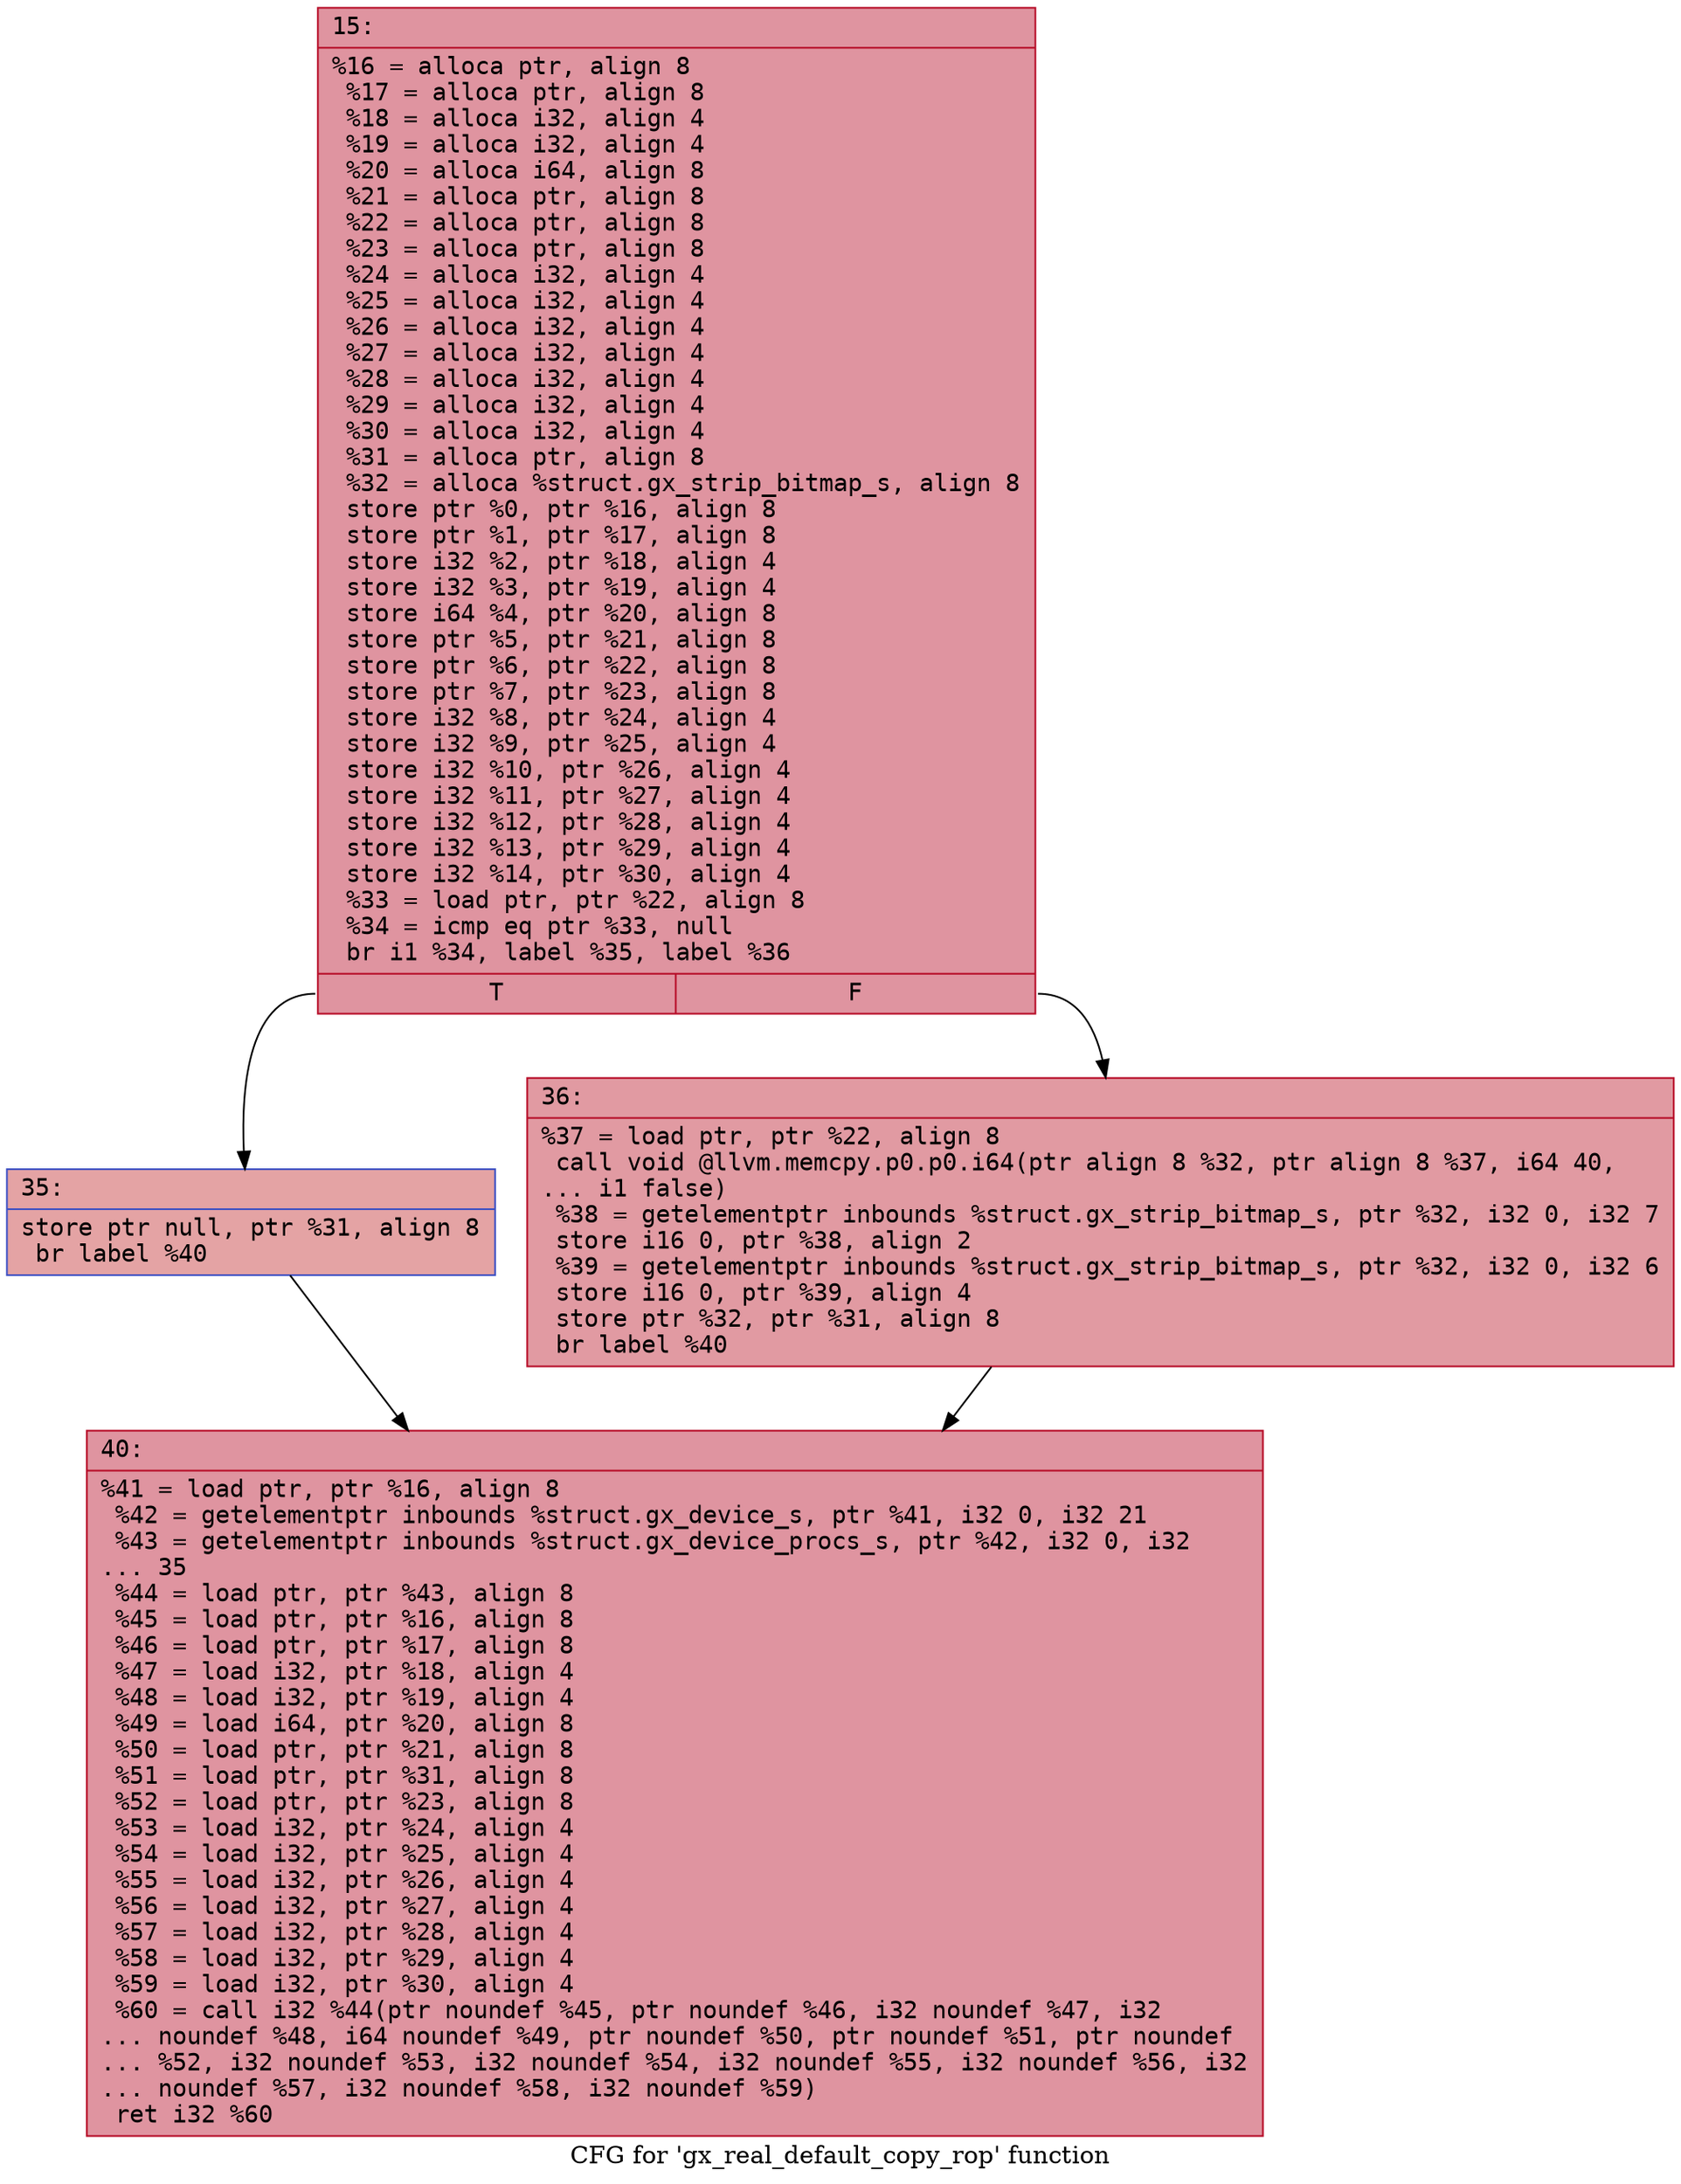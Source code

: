 digraph "CFG for 'gx_real_default_copy_rop' function" {
	label="CFG for 'gx_real_default_copy_rop' function";

	Node0x600001f12210 [shape=record,color="#b70d28ff", style=filled, fillcolor="#b70d2870" fontname="Courier",label="{15:\l|  %16 = alloca ptr, align 8\l  %17 = alloca ptr, align 8\l  %18 = alloca i32, align 4\l  %19 = alloca i32, align 4\l  %20 = alloca i64, align 8\l  %21 = alloca ptr, align 8\l  %22 = alloca ptr, align 8\l  %23 = alloca ptr, align 8\l  %24 = alloca i32, align 4\l  %25 = alloca i32, align 4\l  %26 = alloca i32, align 4\l  %27 = alloca i32, align 4\l  %28 = alloca i32, align 4\l  %29 = alloca i32, align 4\l  %30 = alloca i32, align 4\l  %31 = alloca ptr, align 8\l  %32 = alloca %struct.gx_strip_bitmap_s, align 8\l  store ptr %0, ptr %16, align 8\l  store ptr %1, ptr %17, align 8\l  store i32 %2, ptr %18, align 4\l  store i32 %3, ptr %19, align 4\l  store i64 %4, ptr %20, align 8\l  store ptr %5, ptr %21, align 8\l  store ptr %6, ptr %22, align 8\l  store ptr %7, ptr %23, align 8\l  store i32 %8, ptr %24, align 4\l  store i32 %9, ptr %25, align 4\l  store i32 %10, ptr %26, align 4\l  store i32 %11, ptr %27, align 4\l  store i32 %12, ptr %28, align 4\l  store i32 %13, ptr %29, align 4\l  store i32 %14, ptr %30, align 4\l  %33 = load ptr, ptr %22, align 8\l  %34 = icmp eq ptr %33, null\l  br i1 %34, label %35, label %36\l|{<s0>T|<s1>F}}"];
	Node0x600001f12210:s0 -> Node0x600001f12260[tooltip="15 -> 35\nProbability 37.50%" ];
	Node0x600001f12210:s1 -> Node0x600001f122b0[tooltip="15 -> 36\nProbability 62.50%" ];
	Node0x600001f12260 [shape=record,color="#3d50c3ff", style=filled, fillcolor="#c32e3170" fontname="Courier",label="{35:\l|  store ptr null, ptr %31, align 8\l  br label %40\l}"];
	Node0x600001f12260 -> Node0x600001f12300[tooltip="35 -> 40\nProbability 100.00%" ];
	Node0x600001f122b0 [shape=record,color="#b70d28ff", style=filled, fillcolor="#bb1b2c70" fontname="Courier",label="{36:\l|  %37 = load ptr, ptr %22, align 8\l  call void @llvm.memcpy.p0.p0.i64(ptr align 8 %32, ptr align 8 %37, i64 40,\l... i1 false)\l  %38 = getelementptr inbounds %struct.gx_strip_bitmap_s, ptr %32, i32 0, i32 7\l  store i16 0, ptr %38, align 2\l  %39 = getelementptr inbounds %struct.gx_strip_bitmap_s, ptr %32, i32 0, i32 6\l  store i16 0, ptr %39, align 4\l  store ptr %32, ptr %31, align 8\l  br label %40\l}"];
	Node0x600001f122b0 -> Node0x600001f12300[tooltip="36 -> 40\nProbability 100.00%" ];
	Node0x600001f12300 [shape=record,color="#b70d28ff", style=filled, fillcolor="#b70d2870" fontname="Courier",label="{40:\l|  %41 = load ptr, ptr %16, align 8\l  %42 = getelementptr inbounds %struct.gx_device_s, ptr %41, i32 0, i32 21\l  %43 = getelementptr inbounds %struct.gx_device_procs_s, ptr %42, i32 0, i32\l... 35\l  %44 = load ptr, ptr %43, align 8\l  %45 = load ptr, ptr %16, align 8\l  %46 = load ptr, ptr %17, align 8\l  %47 = load i32, ptr %18, align 4\l  %48 = load i32, ptr %19, align 4\l  %49 = load i64, ptr %20, align 8\l  %50 = load ptr, ptr %21, align 8\l  %51 = load ptr, ptr %31, align 8\l  %52 = load ptr, ptr %23, align 8\l  %53 = load i32, ptr %24, align 4\l  %54 = load i32, ptr %25, align 4\l  %55 = load i32, ptr %26, align 4\l  %56 = load i32, ptr %27, align 4\l  %57 = load i32, ptr %28, align 4\l  %58 = load i32, ptr %29, align 4\l  %59 = load i32, ptr %30, align 4\l  %60 = call i32 %44(ptr noundef %45, ptr noundef %46, i32 noundef %47, i32\l... noundef %48, i64 noundef %49, ptr noundef %50, ptr noundef %51, ptr noundef\l... %52, i32 noundef %53, i32 noundef %54, i32 noundef %55, i32 noundef %56, i32\l... noundef %57, i32 noundef %58, i32 noundef %59)\l  ret i32 %60\l}"];
}
